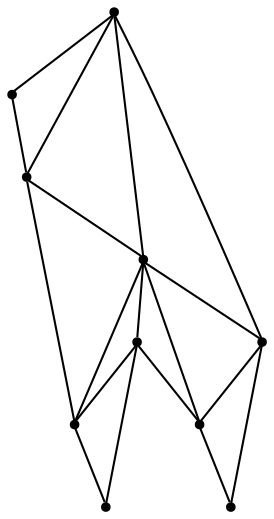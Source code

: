 graph {
  node [shape=point,comment="{\"directed\":false,\"doi\":\"10.1007/978-3-642-36763-2_18\",\"figure\":\"1 (2)\"}"]

  v0 [pos="654.2216333977788,706.0455043618729"]
  v1 [pos="549.0208070269408,704.5453199180129"]
  v2 [pos="772.0566268197807,706.0455043618729"]
  v3 [pos="905.6529146280325,706.0455043618729"]
  v4 [pos="786.1918149917859,848.9437956219094"]
  v5 [pos="669.9830550323435,848.9437956219094"]
  v6 [pos="839.6053130964059,781.4326977457168"]
  v7 [pos="726.5238077203643,784.5582091811445"]
  v8 [pos="726.5238077203643,914.954709054242"]
  v9 [pos="618.0705780485647,783.0580247372844"]

  v0 -- v1 [id="-1",pos="654.2216333977788,706.0455043618729 549.0208070269408,704.5453199180129 549.0208070269408,704.5453199180129 549.0208070269408,704.5453199180129"]
  v1 -- v9 [id="-3",pos="549.0208070269408,704.5453199180129 618.0705780485647,783.0580247372844 618.0705780485647,783.0580247372844 618.0705780485647,783.0580247372844"]
  v9 -- v5 [id="-4",pos="618.0705780485647,783.0580247372844 669.9830550323435,848.9437956219094 669.9830550323435,848.9437956219094 669.9830550323435,848.9437956219094"]
  v5 -- v8 [id="-5",pos="669.9830550323435,848.9437956219094 726.5238077203643,914.954709054242 726.5238077203643,914.954709054242 726.5238077203643,914.954709054242"]
  v9 -- v0 [id="-6",pos="618.0705780485647,783.0580247372844 654.2216333977788,706.0455043618729 654.2216333977788,706.0455043618729 654.2216333977788,706.0455043618729"]
  v9 -- v7 [id="-7",pos="618.0705780485647,783.0580247372844 726.5238077203643,784.5582091811445 726.5238077203643,784.5582091811445 726.5238077203643,784.5582091811445"]
  v7 -- v6 [id="-8",pos="726.5238077203643,784.5582091811445 839.6053130964059,781.4326977457168 839.6053130964059,781.4326977457168 839.6053130964059,781.4326977457168"]
  v0 -- v7 [id="-9",pos="654.2216333977788,706.0455043618729 726.5238077203643,784.5582091811445 726.5238077203643,784.5582091811445 726.5238077203643,784.5582091811445"]
  v5 -- v7 [id="-10",pos="669.9830550323435,848.9437956219094 726.5238077203643,784.5582091811445 726.5238077203643,784.5582091811445 726.5238077203643,784.5582091811445"]
  v7 -- v4 [id="-11",pos="726.5238077203643,784.5582091811445 786.1918149917859,848.9437956219094 786.1918149917859,848.9437956219094 786.1918149917859,848.9437956219094"]
  v8 -- v4 [id="-12",pos="726.5238077203643,914.954709054242 786.1918149917859,848.9437956219094 786.1918149917859,848.9437956219094 786.1918149917859,848.9437956219094"]
  v4 -- v6 [id="-13",pos="786.1918149917859,848.9437956219094 839.6053130964059,781.4326977457168 839.6053130964059,781.4326977457168 839.6053130964059,781.4326977457168"]
  v6 -- v3 [id="-14",pos="839.6053130964059,781.4326977457168 905.6529146280325,706.0455043618729 905.6529146280325,706.0455043618729 905.6529146280325,706.0455043618729"]
  v7 -- v2 [id="-15",pos="726.5238077203643,784.5582091811445 772.0566268197807,706.0455043618729 772.0566268197807,706.0455043618729 772.0566268197807,706.0455043618729"]
  v2 -- v6 [id="-16",pos="772.0566268197807,706.0455043618729 839.6053130964059,781.4326977457168 839.6053130964059,781.4326977457168 839.6053130964059,781.4326977457168"]
  v4 -- v5 [id="-17",pos="786.1918149917859,848.9437956219094 669.9830550323435,848.9437956219094 669.9830550323435,848.9437956219094 669.9830550323435,848.9437956219094"]
  v3 -- v2 [id="-18",pos="905.6529146280325,706.0455043618729 772.0566268197807,706.0455043618729 772.0566268197807,706.0455043618729 772.0566268197807,706.0455043618729"]
  v2 -- v0 [id="-19",pos="772.0566268197807,706.0455043618729 654.2216333977788,706.0455043618729 654.2216333977788,706.0455043618729 654.2216333977788,706.0455043618729"]
}